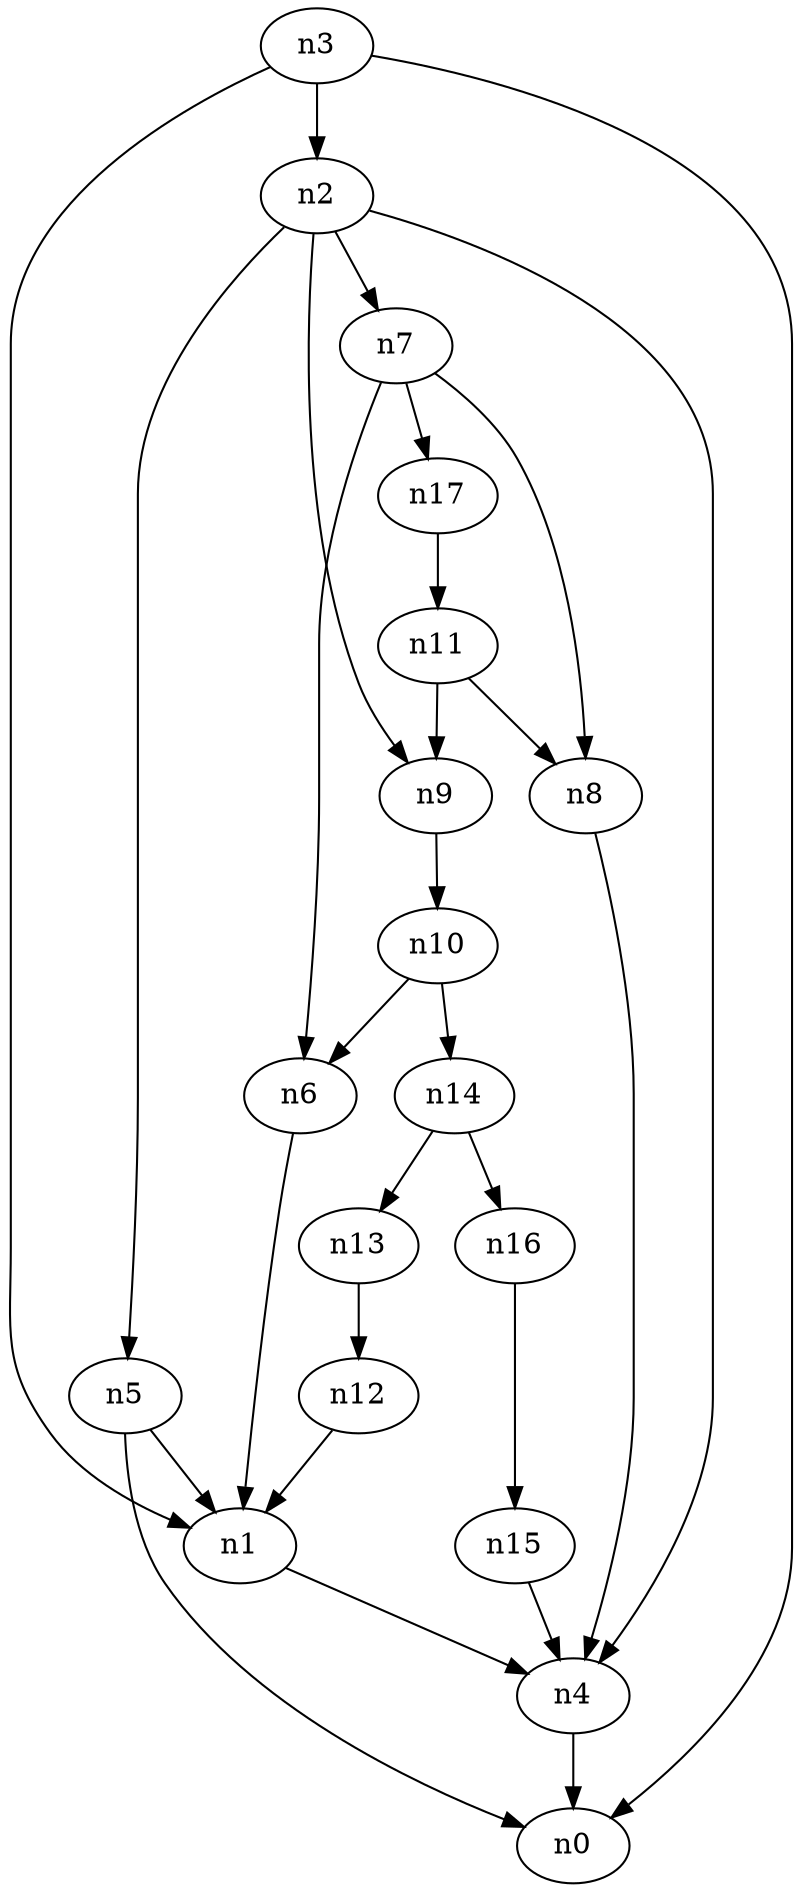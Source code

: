 digraph G {
	n1 -> n4	 [_graphml_id=e4];
	n2 -> n4	 [_graphml_id=e7];
	n2 -> n5	 [_graphml_id=e8];
	n2 -> n7	 [_graphml_id=e18];
	n2 -> n9	 [_graphml_id=e13];
	n3 -> n0	 [_graphml_id=e0];
	n3 -> n1	 [_graphml_id=e3];
	n3 -> n2	 [_graphml_id=e6];
	n4 -> n0	 [_graphml_id=e1];
	n5 -> n0	 [_graphml_id=e2];
	n5 -> n1	 [_graphml_id=e5];
	n6 -> n1	 [_graphml_id=e9];
	n7 -> n6	 [_graphml_id=e10];
	n7 -> n8	 [_graphml_id=e11];
	n7 -> n17	 [_graphml_id=e26];
	n8 -> n4	 [_graphml_id=e12];
	n9 -> n10	 [_graphml_id=e14];
	n10 -> n6	 [_graphml_id=e15];
	n10 -> n14	 [_graphml_id=e22];
	n11 -> n8	 [_graphml_id=e17];
	n11 -> n9	 [_graphml_id=e16];
	n12 -> n1	 [_graphml_id=e19];
	n13 -> n12	 [_graphml_id=e20];
	n14 -> n13	 [_graphml_id=e21];
	n14 -> n16	 [_graphml_id=e25];
	n15 -> n4	 [_graphml_id=e23];
	n16 -> n15	 [_graphml_id=e24];
	n17 -> n11	 [_graphml_id=e27];
}
